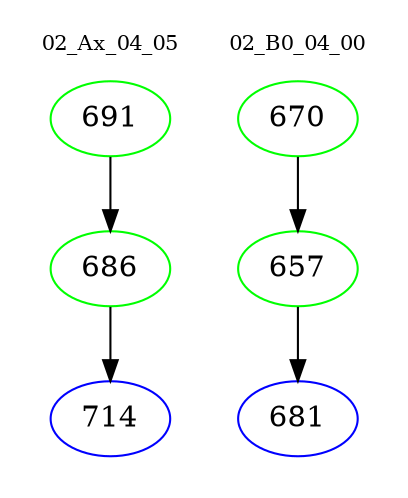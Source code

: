 digraph{
subgraph cluster_0 {
color = white
label = "02_Ax_04_05";
fontsize=10;
T0_691 [label="691", color="green"]
T0_691 -> T0_686 [color="black"]
T0_686 [label="686", color="green"]
T0_686 -> T0_714 [color="black"]
T0_714 [label="714", color="blue"]
}
subgraph cluster_1 {
color = white
label = "02_B0_04_00";
fontsize=10;
T1_670 [label="670", color="green"]
T1_670 -> T1_657 [color="black"]
T1_657 [label="657", color="green"]
T1_657 -> T1_681 [color="black"]
T1_681 [label="681", color="blue"]
}
}
